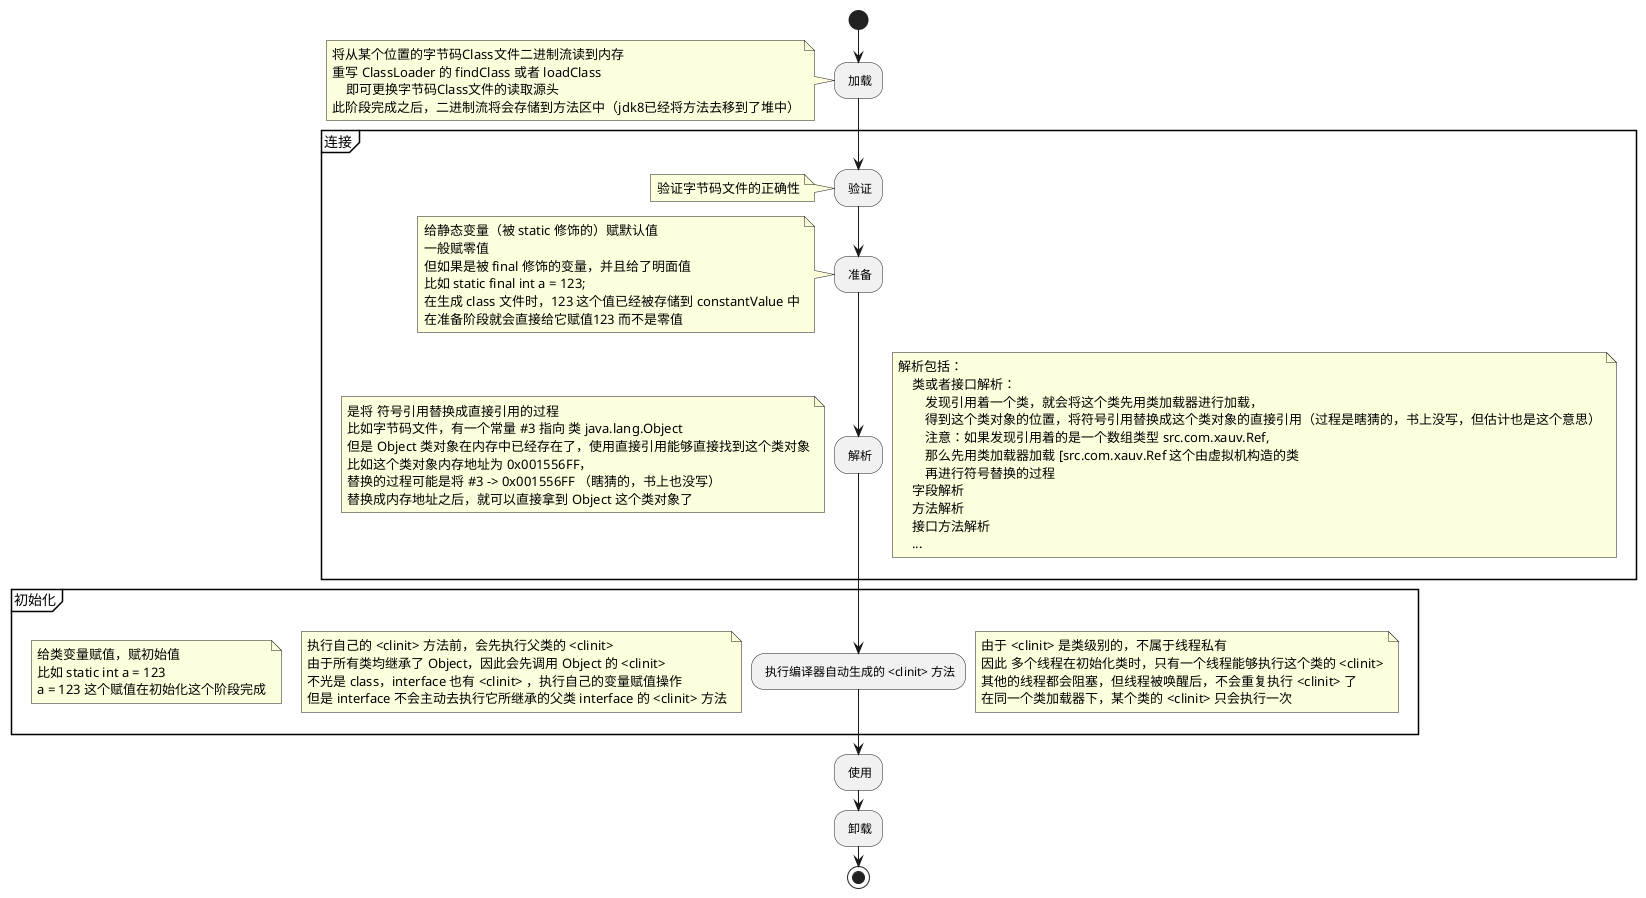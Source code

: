 @startuml
'https://plantuml.com/activity-diagram-beta

start
: 加载;
note left
    将从某个位置的字节码Class文件二进制流读到内存
    重写 ClassLoader 的 findClass 或者 loadClass
        即可更换字节码Class文件的读取源头
    此阶段完成之后，二进制流将会存储到方法区中（jdk8已经将方法去移到了堆中）
end note

group 连接
    : 验证;
    note left
        验证字节码文件的正确性
    end note
    : 准备;
    note left
        给静态变量（被 static 修饰的）赋默认值
        一般赋零值
        但如果是被 final 修饰的变量，并且给了明面值
        比如 static final int a = 123;
        在生成 class 文件时，123 这个值已经被存储到 constantValue 中
        在准备阶段就会直接给它赋值123 而不是零值
    end note
    : 解析;
    note left
        是将 符号引用替换成直接引用的过程
        比如字节码文件，有一个常量 #3 指向 类 java.lang.Object
        但是 Object 类对象在内存中已经存在了，使用直接引用能够直接找到这个类对象
        比如这个类对象内存地址为 0x001556FF，
        替换的过程可能是将 #3 -> 0x001556FF （瞎猜的，书上也没写）
        替换成内存地址之后，就可以直接拿到 Object 这个类对象了
    end note

    note right
        解析包括：
            类或者接口解析：
                发现引用着一个类，就会将这个类先用类加载器进行加载，
                得到这个类对象的位置，将符号引用替换成这个类对象的直接引用（过程是瞎猜的，书上没写，但估计也是这个意思）
                注意：如果发现引用着的是一个数组类型 src.com.xauv.Ref,
                那么先用类加载器加载 [src.com.xauv.Ref 这个由虚拟机构造的类
                再进行符号替换的过程
            字段解析
            方法解析
            接口方法解析
            ...
    end note
end group

group 初始化
    note
        给类变量赋值，赋初始值
        比如 static int a = 123
        a = 123 这个赋值在初始化这个阶段完成
    end note
    : 执行编译器自动生成的 <clinit> 方法;
    note left
        执行自己的 <clinit> 方法前，会先执行父类的 <clinit>
        由于所有类均继承了 Object，因此会先调用 Object 的 <clinit>
        不光是 class，interface 也有 <clinit> ，执行自己的变量赋值操作
        但是 interface 不会主动去执行它所继承的父类 interface 的 <clinit> 方法
    end note

    note right
        由于 <clinit> 是类级别的，不属于线程私有
        因此 多个线程在初始化类时，只有一个线程能够执行这个类的 <clinit>
        其他的线程都会阻塞，但线程被唤醒后，不会重复执行 <clinit> 了
        在同一个类加载器下，某个类的 <clinit> 只会执行一次
    end note
end group

: 使用;

: 卸载;
stop

@enduml
